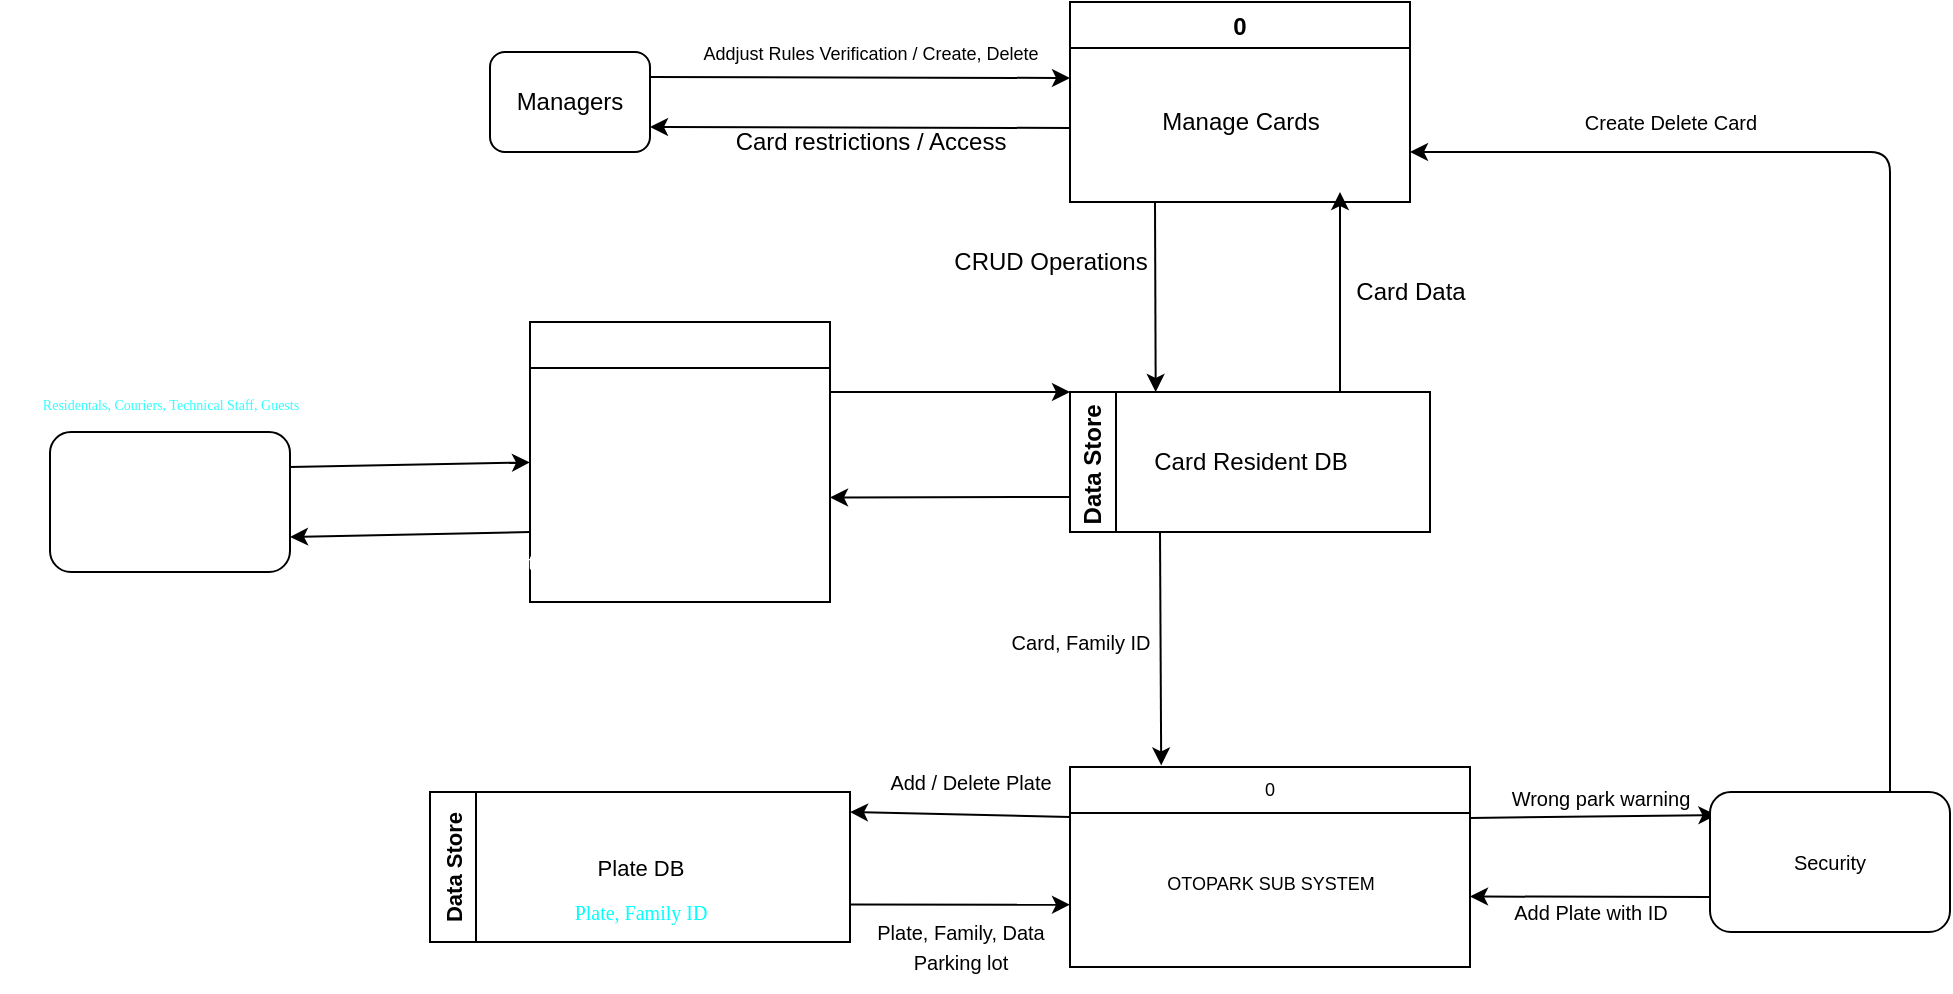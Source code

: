 <mxfile>
    <diagram id="eAnHh_TLDpucoUGsOMn5" name="Page-1">
        <mxGraphModel dx="1854" dy="953" grid="1" gridSize="10" guides="1" tooltips="1" connect="1" arrows="1" fold="1" page="1" pageScale="1" pageWidth="850" pageHeight="1100" math="0" shadow="0">
            <root>
                <mxCell id="0"/>
                <mxCell id="1" parent="0"/>
                <mxCell id="20" style="edgeStyle=none;html=1;entryX=1;entryY=0.75;entryDx=0;entryDy=0;" edge="1" parent="1" target="18">
                    <mxGeometry relative="1" as="geometry">
                        <mxPoint x="310" y="278" as="sourcePoint"/>
                    </mxGeometry>
                </mxCell>
                <mxCell id="25" style="edgeStyle=none;html=1;exitX=0.25;exitY=1;exitDx=0;exitDy=0;" edge="1" parent="1" source="15">
                    <mxGeometry relative="1" as="geometry">
                        <mxPoint x="352.846" y="410" as="targetPoint"/>
                    </mxGeometry>
                </mxCell>
                <mxCell id="15" value="0" style="swimlane;" vertex="1" parent="1">
                    <mxGeometry x="310" y="215" width="170" height="100" as="geometry"/>
                </mxCell>
                <mxCell id="17" value="Manage Cards" style="text;html=1;align=center;verticalAlign=middle;resizable=0;points=[];autosize=1;strokeColor=none;fillColor=none;" vertex="1" parent="15">
                    <mxGeometry x="35" y="45" width="100" height="30" as="geometry"/>
                </mxCell>
                <mxCell id="19" style="edgeStyle=none;html=1;exitX=1;exitY=0.25;exitDx=0;exitDy=0;" edge="1" parent="1" source="18">
                    <mxGeometry relative="1" as="geometry">
                        <mxPoint x="310" y="253" as="targetPoint"/>
                    </mxGeometry>
                </mxCell>
                <mxCell id="21" value="&lt;font style=&quot;font-size: 9px;&quot;&gt;Addjust Rules Verification / Create, Delete&lt;/font&gt;" style="edgeLabel;html=1;align=center;verticalAlign=middle;resizable=0;points=[];" vertex="1" connectable="0" parent="19">
                    <mxGeometry x="-0.314" y="1" relative="1" as="geometry">
                        <mxPoint x="38" y="-12" as="offset"/>
                    </mxGeometry>
                </mxCell>
                <mxCell id="18" value="Managers" style="rounded=1;whiteSpace=wrap;html=1;" vertex="1" parent="1">
                    <mxGeometry x="20" y="240" width="80" height="50" as="geometry"/>
                </mxCell>
                <mxCell id="22" value="Card restrictions / Access" style="text;html=1;align=center;verticalAlign=middle;resizable=0;points=[];autosize=1;strokeColor=none;fillColor=none;" vertex="1" parent="1">
                    <mxGeometry x="130" y="270" width="160" height="30" as="geometry"/>
                </mxCell>
                <mxCell id="27" style="edgeStyle=none;html=1;exitX=0.75;exitY=0;exitDx=0;exitDy=0;" edge="1" parent="1" source="23">
                    <mxGeometry relative="1" as="geometry">
                        <mxPoint x="445" y="310" as="targetPoint"/>
                    </mxGeometry>
                </mxCell>
                <mxCell id="349" style="edgeStyle=none;html=1;exitX=0.25;exitY=1;exitDx=0;exitDy=0;entryX=0.228;entryY=-0.008;entryDx=0;entryDy=0;entryPerimeter=0;fontSize=10;" edge="1" parent="1" source="23" target="339">
                    <mxGeometry relative="1" as="geometry"/>
                </mxCell>
                <mxCell id="381" style="edgeStyle=none;html=1;exitX=0;exitY=0.75;exitDx=0;exitDy=0;fontFamily=Helvetica;fontSize=10;fontColor=#FFFFFF;" edge="1" parent="1" source="23">
                    <mxGeometry relative="1" as="geometry">
                        <mxPoint x="190" y="462.759" as="targetPoint"/>
                    </mxGeometry>
                </mxCell>
                <mxCell id="23" value="Data Store&amp;nbsp;" style="swimlane;horizontal=0;whiteSpace=wrap;html=1;" vertex="1" parent="1">
                    <mxGeometry x="310" y="410" width="180" height="70" as="geometry"/>
                </mxCell>
                <mxCell id="28" value="Card Resident DB" style="text;html=1;align=center;verticalAlign=middle;resizable=0;points=[];autosize=1;strokeColor=none;fillColor=none;" vertex="1" parent="23">
                    <mxGeometry x="30" y="20" width="120" height="30" as="geometry"/>
                </mxCell>
                <mxCell id="26" value="CRUD Operations" style="text;html=1;align=center;verticalAlign=middle;resizable=0;points=[];autosize=1;strokeColor=none;fillColor=none;" vertex="1" parent="1">
                    <mxGeometry x="240" y="330" width="120" height="30" as="geometry"/>
                </mxCell>
                <mxCell id="29" value="Card Data" style="text;html=1;align=center;verticalAlign=middle;resizable=0;points=[];autosize=1;strokeColor=none;fillColor=none;" vertex="1" parent="1">
                    <mxGeometry x="440" y="345" width="80" height="30" as="geometry"/>
                </mxCell>
                <mxCell id="345" style="edgeStyle=none;html=1;exitX=0;exitY=0.25;exitDx=0;exitDy=0;fontSize=11;" edge="1" parent="1" source="339">
                    <mxGeometry relative="1" as="geometry">
                        <mxPoint x="200" y="620" as="targetPoint"/>
                    </mxGeometry>
                </mxCell>
                <mxCell id="358" style="edgeStyle=none;html=1;fontSize=10;entryX=1.029;entryY=0.8;entryDx=0;entryDy=0;entryPerimeter=0;" edge="1" parent="1" target="359">
                    <mxGeometry relative="1" as="geometry">
                        <mxPoint x="510" y="623" as="sourcePoint"/>
                    </mxGeometry>
                </mxCell>
                <mxCell id="339" value="&lt;span style=&quot;font-weight: 400;&quot;&gt;0&lt;/span&gt;" style="swimlane;whiteSpace=wrap;html=1;fontSize=9;" vertex="1" parent="1">
                    <mxGeometry x="310" y="597.5" width="200" height="100" as="geometry"/>
                </mxCell>
                <mxCell id="344" value="&lt;span style=&quot;font-size: 9px;&quot;&gt;OTOPARK SUB SYSTEM&lt;/span&gt;" style="text;html=1;align=center;verticalAlign=middle;resizable=0;points=[];autosize=1;strokeColor=none;fillColor=none;fontSize=11;" vertex="1" parent="339">
                    <mxGeometry x="35" y="42.5" width="130" height="30" as="geometry"/>
                </mxCell>
                <mxCell id="346" style="edgeStyle=none;html=1;exitX=1;exitY=0.75;exitDx=0;exitDy=0;fontSize=11;" edge="1" parent="1" source="340">
                    <mxGeometry relative="1" as="geometry">
                        <mxPoint x="310" y="666.368" as="targetPoint"/>
                    </mxGeometry>
                </mxCell>
                <mxCell id="340" value="&lt;font style=&quot;font-size: 11px;&quot;&gt;Data Store&lt;/font&gt;" style="swimlane;horizontal=0;whiteSpace=wrap;html=1;fontSize=9;" vertex="1" parent="1">
                    <mxGeometry x="-10" y="610" width="210" height="75" as="geometry"/>
                </mxCell>
                <mxCell id="343" value="Plate DB" style="text;html=1;align=center;verticalAlign=middle;resizable=0;points=[];autosize=1;strokeColor=none;fillColor=none;fontSize=11;" vertex="1" parent="340">
                    <mxGeometry x="70" y="22.5" width="70" height="30" as="geometry"/>
                </mxCell>
                <mxCell id="369" value="&lt;font color=&quot;#00ffff&quot; face=&quot;Comic Sans MS&quot;&gt;Plate, Family ID&lt;/font&gt;" style="text;html=1;align=center;verticalAlign=middle;resizable=0;points=[];autosize=1;strokeColor=none;fillColor=none;fontSize=10;" vertex="1" parent="340">
                    <mxGeometry x="55" y="45" width="100" height="30" as="geometry"/>
                </mxCell>
                <mxCell id="347" value="&lt;font size=&quot;1&quot;&gt;Add / Delete Plate&lt;/font&gt;" style="text;html=1;align=center;verticalAlign=middle;resizable=0;points=[];autosize=1;strokeColor=none;fillColor=none;fontSize=11;" vertex="1" parent="1">
                    <mxGeometry x="210" y="590" width="100" height="30" as="geometry"/>
                </mxCell>
                <mxCell id="348" value="Plate, Family, Data" style="text;html=1;align=center;verticalAlign=middle;resizable=0;points=[];autosize=1;strokeColor=none;fillColor=none;fontSize=10;" vertex="1" parent="1">
                    <mxGeometry x="200" y="665" width="110" height="30" as="geometry"/>
                </mxCell>
                <mxCell id="353" value="Card, Family ID" style="text;html=1;align=center;verticalAlign=middle;resizable=0;points=[];autosize=1;strokeColor=none;fillColor=none;fontSize=10;" vertex="1" parent="1">
                    <mxGeometry x="270" y="520" width="90" height="30" as="geometry"/>
                </mxCell>
                <mxCell id="355" value="Parking lot" style="text;html=1;align=center;verticalAlign=middle;resizable=0;points=[];autosize=1;strokeColor=none;fillColor=none;fontSize=10;" vertex="1" parent="1">
                    <mxGeometry x="220" y="680" width="70" height="30" as="geometry"/>
                </mxCell>
                <mxCell id="361" style="edgeStyle=orthogonalEdgeStyle;html=1;exitX=0.75;exitY=0;exitDx=0;exitDy=0;entryX=1;entryY=0.75;entryDx=0;entryDy=0;fontSize=10;" edge="1" parent="1" source="356" target="15">
                    <mxGeometry relative="1" as="geometry">
                        <Array as="points">
                            <mxPoint x="720" y="290"/>
                        </Array>
                    </mxGeometry>
                </mxCell>
                <mxCell id="367" style="edgeStyle=none;html=1;exitX=0;exitY=0.75;exitDx=0;exitDy=0;fontSize=10;" edge="1" parent="1" source="356">
                    <mxGeometry relative="1" as="geometry">
                        <mxPoint x="510.0" y="662.258" as="targetPoint"/>
                    </mxGeometry>
                </mxCell>
                <mxCell id="356" value="Security" style="rounded=1;whiteSpace=wrap;html=1;fontSize=10;" vertex="1" parent="1">
                    <mxGeometry x="630" y="610" width="120" height="70" as="geometry"/>
                </mxCell>
                <mxCell id="359" value="Wrong park warning" style="text;html=1;align=center;verticalAlign=middle;resizable=0;points=[];autosize=1;strokeColor=none;fillColor=none;fontSize=10;" vertex="1" parent="1">
                    <mxGeometry x="520" y="597.5" width="110" height="30" as="geometry"/>
                </mxCell>
                <mxCell id="362" value="Create Delete Card" style="text;html=1;align=center;verticalAlign=middle;resizable=0;points=[];autosize=1;strokeColor=none;fillColor=none;fontSize=10;" vertex="1" parent="1">
                    <mxGeometry x="555" y="260" width="110" height="30" as="geometry"/>
                </mxCell>
                <mxCell id="368" value="Add Plate with ID" style="text;html=1;align=center;verticalAlign=middle;resizable=0;points=[];autosize=1;strokeColor=none;fillColor=none;fontSize=10;" vertex="1" parent="1">
                    <mxGeometry x="520" y="655" width="100" height="30" as="geometry"/>
                </mxCell>
                <mxCell id="376" style="edgeStyle=none;html=1;exitX=0;exitY=0.75;exitDx=0;exitDy=0;fontFamily=Helvetica;fontSize=10;fontColor=#FFFFFF;entryX=1;entryY=0.75;entryDx=0;entryDy=0;" edge="1" parent="1" source="370" target="372">
                    <mxGeometry relative="1" as="geometry">
                        <mxPoint x="-50" y="485.2" as="targetPoint"/>
                    </mxGeometry>
                </mxCell>
                <mxCell id="378" style="edgeStyle=none;html=1;exitX=1;exitY=0.25;exitDx=0;exitDy=0;entryX=0;entryY=0;entryDx=0;entryDy=0;fontFamily=Helvetica;fontSize=10;fontColor=#FFFFFF;" edge="1" parent="1" source="370" target="23">
                    <mxGeometry relative="1" as="geometry"/>
                </mxCell>
                <mxCell id="370" value="&lt;font face=&quot;Helvetica&quot; color=&quot;#ffffff&quot;&gt;0&lt;/font&gt;" style="swimlane;whiteSpace=wrap;html=1;fontFamily=Comic Sans MS;fontSize=10;fontColor=#00FFFF;" vertex="1" parent="1">
                    <mxGeometry x="40" y="375" width="150" height="140" as="geometry"/>
                </mxCell>
                <mxCell id="371" value="Card Reading&amp;nbsp;" style="text;html=1;align=center;verticalAlign=middle;resizable=0;points=[];autosize=1;strokeColor=none;fillColor=none;fontSize=10;fontFamily=Helvetica;fontColor=#FFFFFF;" vertex="1" parent="370">
                    <mxGeometry x="30" y="60" width="90" height="30" as="geometry"/>
                </mxCell>
                <mxCell id="374" style="edgeStyle=none;html=1;exitX=1;exitY=0.25;exitDx=0;exitDy=0;fontFamily=Comic Sans MS;fontSize=7;fontColor=#33FFFF;" edge="1" parent="1" source="372">
                    <mxGeometry relative="1" as="geometry">
                        <mxPoint x="40" y="445.2" as="targetPoint"/>
                    </mxGeometry>
                </mxCell>
                <mxCell id="372" value="Card Users" style="rounded=1;whiteSpace=wrap;html=1;fontFamily=Helvetica;fontSize=10;fontColor=#FFFFFF;" vertex="1" parent="1">
                    <mxGeometry x="-200" y="430" width="120" height="70" as="geometry"/>
                </mxCell>
                <mxCell id="373" value="&lt;font color=&quot;#33ffff&quot; style=&quot;font-size: 7px;&quot; face=&quot;Comic Sans MS&quot;&gt;Residentals, Couriers, Technical Staff, Guests&lt;/font&gt;" style="text;html=1;align=center;verticalAlign=middle;resizable=0;points=[];autosize=1;strokeColor=none;fillColor=none;fontSize=10;fontFamily=Helvetica;fontColor=#FFFFFF;" vertex="1" parent="1">
                    <mxGeometry x="-225" y="400" width="170" height="30" as="geometry"/>
                </mxCell>
                <mxCell id="375" value="&lt;font face=&quot;Helvetica&quot; style=&quot;font-size: 10px;&quot; color=&quot;#ffffff&quot;&gt;Card Info&amp;nbsp;&lt;/font&gt;" style="text;html=1;align=center;verticalAlign=middle;resizable=0;points=[];autosize=1;strokeColor=none;fillColor=none;fontSize=7;fontFamily=Comic Sans MS;fontColor=#33FFFF;" vertex="1" parent="1">
                    <mxGeometry x="-50" y="420" width="70" height="30" as="geometry"/>
                </mxCell>
                <mxCell id="377" value="Allow/Reject Enterance/Exit" style="text;html=1;align=center;verticalAlign=middle;resizable=0;points=[];autosize=1;strokeColor=none;fillColor=none;fontSize=10;fontFamily=Helvetica;fontColor=#FFFFFF;" vertex="1" parent="1">
                    <mxGeometry x="-95" y="480" width="150" height="30" as="geometry"/>
                </mxCell>
                <mxCell id="379" value="Exists, Permission check Query" style="text;html=1;align=center;verticalAlign=middle;resizable=0;points=[];autosize=1;strokeColor=none;fillColor=none;fontSize=10;fontFamily=Helvetica;fontColor=#FFFFFF;" vertex="1" parent="1">
                    <mxGeometry x="180" y="380" width="160" height="30" as="geometry"/>
                </mxCell>
                <mxCell id="382" value="User info" style="text;html=1;align=center;verticalAlign=middle;resizable=0;points=[];autosize=1;strokeColor=none;fillColor=none;fontSize=10;fontFamily=Helvetica;fontColor=#FFFFFF;" vertex="1" parent="1">
                    <mxGeometry x="220" y="460" width="60" height="30" as="geometry"/>
                </mxCell>
            </root>
        </mxGraphModel>
    </diagram>
</mxfile>